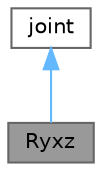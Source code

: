 digraph "Ryxz"
{
 // LATEX_PDF_SIZE
  bgcolor="transparent";
  edge [fontname=Helvetica,fontsize=10,labelfontname=Helvetica,labelfontsize=10];
  node [fontname=Helvetica,fontsize=10,shape=box,height=0.2,width=0.4];
  Node1 [id="Node000001",label="Ryxz",height=0.2,width=0.4,color="gray40", fillcolor="grey60", style="filled", fontcolor="black",tooltip="Spherical joint for rotation about the x/y/z-axes using Euler-angles in the order y,..."];
  Node2 -> Node1 [id="edge1_Node000001_Node000002",dir="back",color="steelblue1",style="solid",tooltip=" "];
  Node2 [id="Node000002",label="joint",height=0.2,width=0.4,color="gray40", fillcolor="white", style="filled",URL="$classFoam_1_1RBD_1_1joint.html",tooltip="Abstract base-class for all rigid-body joints."];
}

